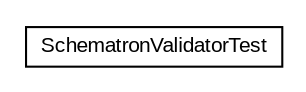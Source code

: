 #!/usr/local/bin/dot
#
# Class diagram 
# Generated by UMLGraph version 5.1 (http://www.umlgraph.org/)
#

digraph G {
	edge [fontname="arial",fontsize=10,labelfontname="arial",labelfontsize=10];
	node [fontname="arial",fontsize=10,shape=plaintext];
	nodesep=0.25;
	ranksep=0.5;
	// com.helger.schematron.validator.SchematronValidatorTest
	c716 [label=<<table title="com.helger.schematron.validator.SchematronValidatorTest" border="0" cellborder="1" cellspacing="0" cellpadding="2" port="p" href="./SchematronValidatorTest.html">
		<tr><td><table border="0" cellspacing="0" cellpadding="1">
<tr><td align="center" balign="center"> SchematronValidatorTest </td></tr>
		</table></td></tr>
		</table>>, fontname="arial", fontcolor="black", fontsize=10.0];
}

